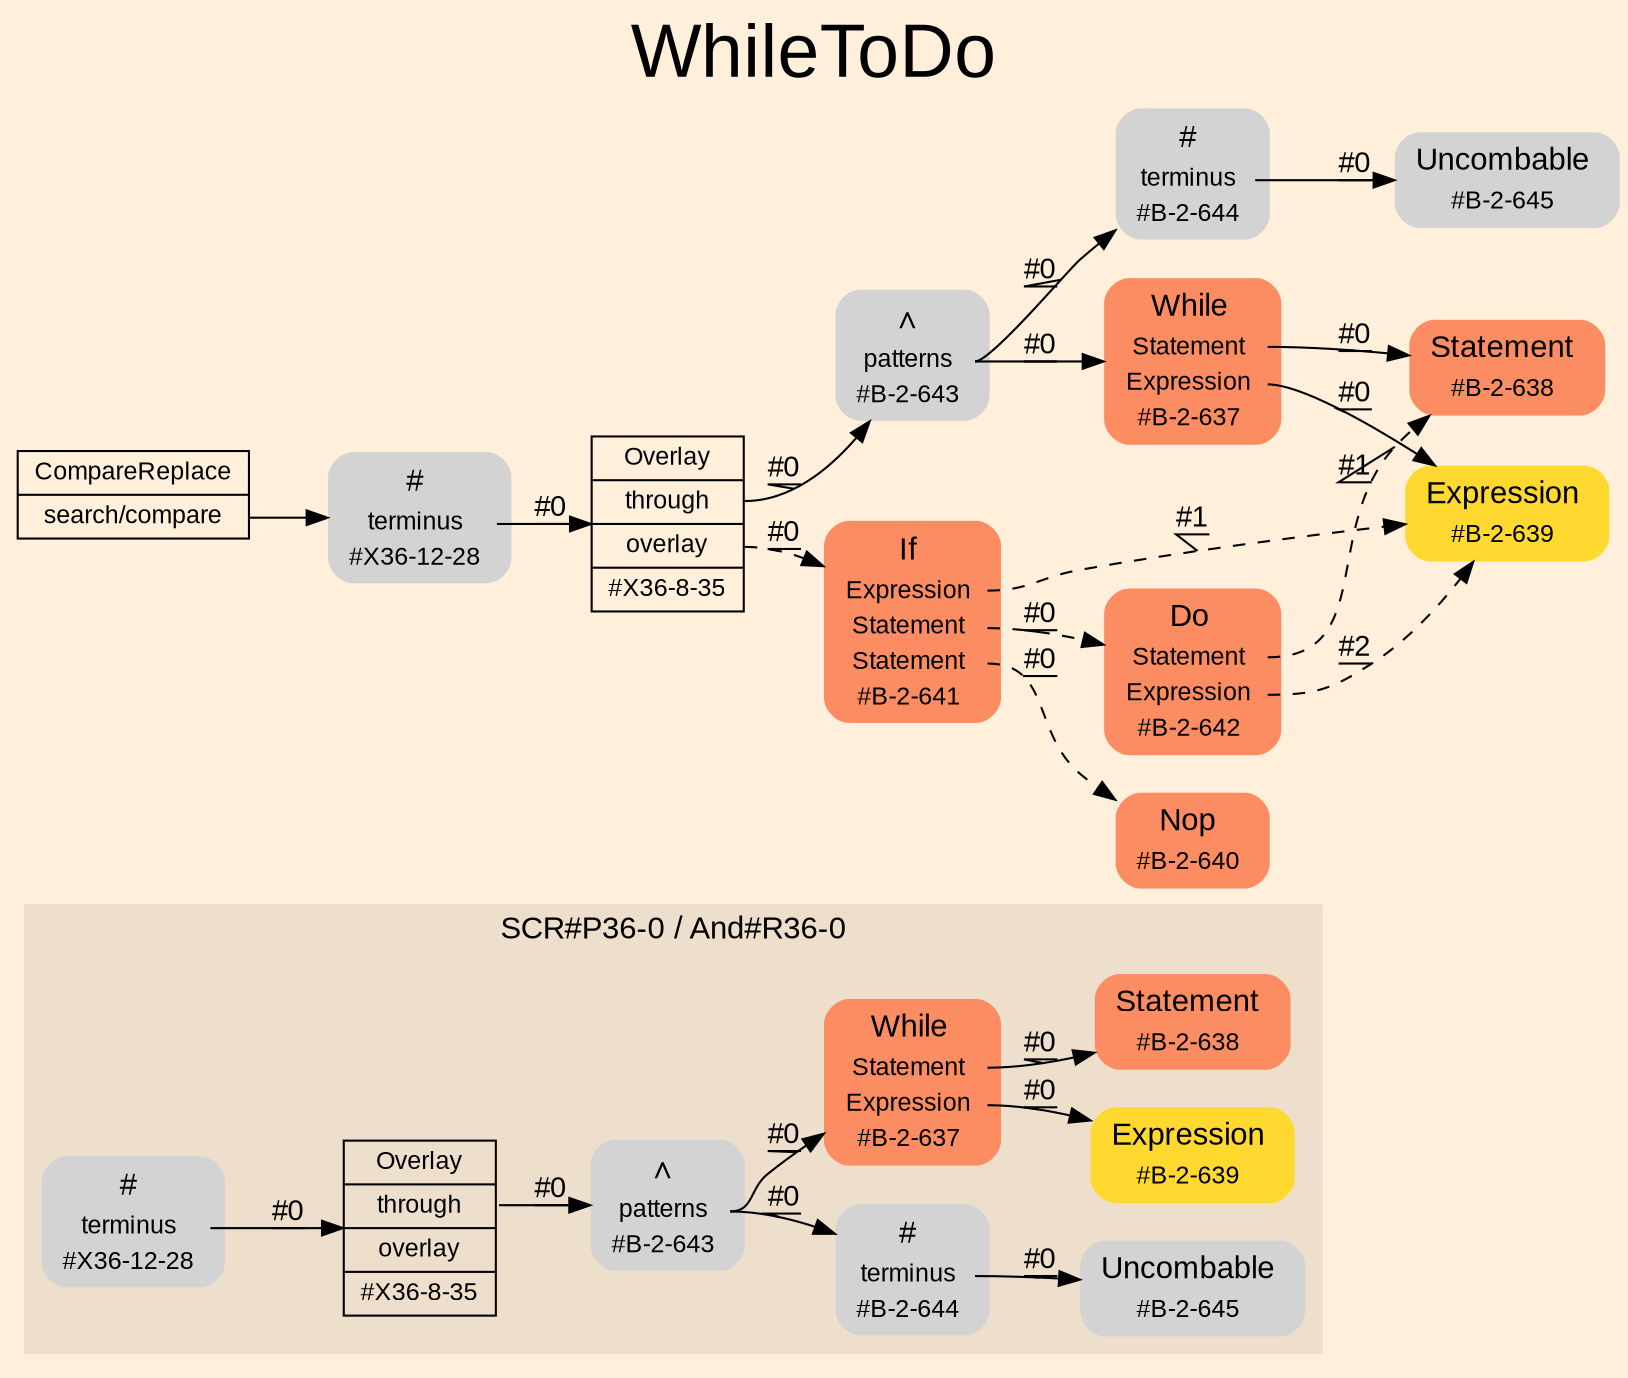 digraph "WhileToDo" {
label = "WhileToDo"
labelloc = t
fontsize = "36"
graph [
    rankdir = "LR"
    ranksep = 0.3
    bgcolor = antiquewhite1
    color = black
    fontcolor = black
    fontname = "Arial"
];
node [
    fontname = "Arial"
];
edge [
    fontname = "Arial"
];

// -------------------- figure And#R36-0 --------------------
// -------- region And#R36-0 ----------
subgraph "clusterAnd#R36-0" {
    label = "SCR#P36-0 / And#R36-0"
    style = "filled"
    color = antiquewhite2
    fontsize = "15"
    "And#R36-0/#B-2-643" [
        // -------- block And#R36-0/#B-2-643 ----------
        shape = "plaintext"
        label = <<TABLE BORDER="0" CELLBORDER="0" CELLSPACING="0">
         <TR><TD><FONT POINT-SIZE="15.0">∧</FONT></TD><TD></TD></TR>
         <TR><TD>patterns</TD><TD PORT="port0"></TD></TR>
         <TR><TD>#B-2-643</TD><TD PORT="port1"></TD></TR>
        </TABLE>>
        style = "rounded,filled"
        fontsize = "12"
    ];
    
    "And#R36-0/#X36-8-35" [
        // -------- block And#R36-0/#X36-8-35 ----------
        shape = "record"
        fillcolor = antiquewhite2
        label = "<fixed> Overlay | <port0> through | <port1> overlay | <port2> #X36-8-35"
        style = "filled"
        fontsize = "12"
        color = black
        fontcolor = black
    ];
    
    "And#R36-0/#B-2-639" [
        // -------- block And#R36-0/#B-2-639 ----------
        shape = "plaintext"
        fillcolor = "/set28/6"
        label = <<TABLE BORDER="0" CELLBORDER="0" CELLSPACING="0">
         <TR><TD><FONT POINT-SIZE="15.0">Expression</FONT></TD><TD></TD></TR>
         <TR><TD>#B-2-639</TD><TD PORT="port0"></TD></TR>
        </TABLE>>
        style = "rounded,filled"
        fontsize = "12"
    ];
    
    "And#R36-0/#B-2-638" [
        // -------- block And#R36-0/#B-2-638 ----------
        shape = "plaintext"
        fillcolor = "/set28/2"
        label = <<TABLE BORDER="0" CELLBORDER="0" CELLSPACING="0">
         <TR><TD><FONT POINT-SIZE="15.0">Statement</FONT></TD><TD></TD></TR>
         <TR><TD>#B-2-638</TD><TD PORT="port0"></TD></TR>
        </TABLE>>
        style = "rounded,filled"
        fontsize = "12"
    ];
    
    "And#R36-0/#B-2-644" [
        // -------- block And#R36-0/#B-2-644 ----------
        shape = "plaintext"
        label = <<TABLE BORDER="0" CELLBORDER="0" CELLSPACING="0">
         <TR><TD><FONT POINT-SIZE="15.0">#</FONT></TD><TD></TD></TR>
         <TR><TD>terminus</TD><TD PORT="port0"></TD></TR>
         <TR><TD>#B-2-644</TD><TD PORT="port1"></TD></TR>
        </TABLE>>
        style = "rounded,filled"
        fontsize = "12"
    ];
    
    "And#R36-0/#B-2-637" [
        // -------- block And#R36-0/#B-2-637 ----------
        shape = "plaintext"
        fillcolor = "/set28/2"
        label = <<TABLE BORDER="0" CELLBORDER="0" CELLSPACING="0">
         <TR><TD><FONT POINT-SIZE="15.0">While</FONT></TD><TD></TD></TR>
         <TR><TD>Statement</TD><TD PORT="port0"></TD></TR>
         <TR><TD>Expression</TD><TD PORT="port1"></TD></TR>
         <TR><TD>#B-2-637</TD><TD PORT="port2"></TD></TR>
        </TABLE>>
        style = "rounded,filled"
        fontsize = "12"
    ];
    
    "And#R36-0/#B-2-645" [
        // -------- block And#R36-0/#B-2-645 ----------
        shape = "plaintext"
        label = <<TABLE BORDER="0" CELLBORDER="0" CELLSPACING="0">
         <TR><TD><FONT POINT-SIZE="15.0">Uncombable</FONT></TD><TD></TD></TR>
         <TR><TD>#B-2-645</TD><TD PORT="port0"></TD></TR>
        </TABLE>>
        style = "rounded,filled"
        fontsize = "12"
    ];
    
    "And#R36-0/#X36-12-28" [
        // -------- block And#R36-0/#X36-12-28 ----------
        shape = "plaintext"
        label = <<TABLE BORDER="0" CELLBORDER="0" CELLSPACING="0">
         <TR><TD><FONT POINT-SIZE="15.0">#</FONT></TD><TD></TD></TR>
         <TR><TD>terminus</TD><TD PORT="port0"></TD></TR>
         <TR><TD>#X36-12-28</TD><TD PORT="port1"></TD></TR>
        </TABLE>>
        style = "rounded,filled"
        fontsize = "12"
    ];
    
}

"And#R36-0/#B-2-643":port0 -> "And#R36-0/#B-2-637" [
    label = "#0"
    decorate = true
    color = black
    fontcolor = black
];

"And#R36-0/#B-2-643":port0 -> "And#R36-0/#B-2-644" [
    label = "#0"
    decorate = true
    color = black
    fontcolor = black
];

"And#R36-0/#X36-8-35":port0 -> "And#R36-0/#B-2-643" [
    label = "#0"
    decorate = true
    color = black
    fontcolor = black
];

"And#R36-0/#B-2-644":port0 -> "And#R36-0/#B-2-645" [
    label = "#0"
    decorate = true
    color = black
    fontcolor = black
];

"And#R36-0/#B-2-637":port0 -> "And#R36-0/#B-2-638" [
    label = "#0"
    decorate = true
    color = black
    fontcolor = black
];

"And#R36-0/#B-2-637":port1 -> "And#R36-0/#B-2-639" [
    label = "#0"
    decorate = true
    color = black
    fontcolor = black
];

"And#R36-0/#X36-12-28":port0 -> "And#R36-0/#X36-8-35" [
    label = "#0"
    decorate = true
    color = black
    fontcolor = black
];


// -------------------- transformation figure --------------------
"CR#X36-10-36" [
    // -------- block CR#X36-10-36 ----------
    shape = "record"
    fillcolor = antiquewhite1
    label = "<fixed> CompareReplace | <port0> search/compare"
    style = "filled"
    fontsize = "12"
    color = black
    fontcolor = black
];

"#X36-12-28" [
    // -------- block #X36-12-28 ----------
    shape = "plaintext"
    label = <<TABLE BORDER="0" CELLBORDER="0" CELLSPACING="0">
     <TR><TD><FONT POINT-SIZE="15.0">#</FONT></TD><TD></TD></TR>
     <TR><TD>terminus</TD><TD PORT="port0"></TD></TR>
     <TR><TD>#X36-12-28</TD><TD PORT="port1"></TD></TR>
    </TABLE>>
    style = "rounded,filled"
    fontsize = "12"
];

"#X36-8-35" [
    // -------- block #X36-8-35 ----------
    shape = "record"
    fillcolor = antiquewhite1
    label = "<fixed> Overlay | <port0> through | <port1> overlay | <port2> #X36-8-35"
    style = "filled"
    fontsize = "12"
    color = black
    fontcolor = black
];

"#B-2-643" [
    // -------- block #B-2-643 ----------
    shape = "plaintext"
    label = <<TABLE BORDER="0" CELLBORDER="0" CELLSPACING="0">
     <TR><TD><FONT POINT-SIZE="15.0">∧</FONT></TD><TD></TD></TR>
     <TR><TD>patterns</TD><TD PORT="port0"></TD></TR>
     <TR><TD>#B-2-643</TD><TD PORT="port1"></TD></TR>
    </TABLE>>
    style = "rounded,filled"
    fontsize = "12"
];

"#B-2-637" [
    // -------- block #B-2-637 ----------
    shape = "plaintext"
    fillcolor = "/set28/2"
    label = <<TABLE BORDER="0" CELLBORDER="0" CELLSPACING="0">
     <TR><TD><FONT POINT-SIZE="15.0">While</FONT></TD><TD></TD></TR>
     <TR><TD>Statement</TD><TD PORT="port0"></TD></TR>
     <TR><TD>Expression</TD><TD PORT="port1"></TD></TR>
     <TR><TD>#B-2-637</TD><TD PORT="port2"></TD></TR>
    </TABLE>>
    style = "rounded,filled"
    fontsize = "12"
];

"#B-2-638" [
    // -------- block #B-2-638 ----------
    shape = "plaintext"
    fillcolor = "/set28/2"
    label = <<TABLE BORDER="0" CELLBORDER="0" CELLSPACING="0">
     <TR><TD><FONT POINT-SIZE="15.0">Statement</FONT></TD><TD></TD></TR>
     <TR><TD>#B-2-638</TD><TD PORT="port0"></TD></TR>
    </TABLE>>
    style = "rounded,filled"
    fontsize = "12"
];

"#B-2-639" [
    // -------- block #B-2-639 ----------
    shape = "plaintext"
    fillcolor = "/set28/6"
    label = <<TABLE BORDER="0" CELLBORDER="0" CELLSPACING="0">
     <TR><TD><FONT POINT-SIZE="15.0">Expression</FONT></TD><TD></TD></TR>
     <TR><TD>#B-2-639</TD><TD PORT="port0"></TD></TR>
    </TABLE>>
    style = "rounded,filled"
    fontsize = "12"
];

"#B-2-644" [
    // -------- block #B-2-644 ----------
    shape = "plaintext"
    label = <<TABLE BORDER="0" CELLBORDER="0" CELLSPACING="0">
     <TR><TD><FONT POINT-SIZE="15.0">#</FONT></TD><TD></TD></TR>
     <TR><TD>terminus</TD><TD PORT="port0"></TD></TR>
     <TR><TD>#B-2-644</TD><TD PORT="port1"></TD></TR>
    </TABLE>>
    style = "rounded,filled"
    fontsize = "12"
];

"#B-2-645" [
    // -------- block #B-2-645 ----------
    shape = "plaintext"
    label = <<TABLE BORDER="0" CELLBORDER="0" CELLSPACING="0">
     <TR><TD><FONT POINT-SIZE="15.0">Uncombable</FONT></TD><TD></TD></TR>
     <TR><TD>#B-2-645</TD><TD PORT="port0"></TD></TR>
    </TABLE>>
    style = "rounded,filled"
    fontsize = "12"
];

"#B-2-641" [
    // -------- block #B-2-641 ----------
    shape = "plaintext"
    fillcolor = "/set28/2"
    label = <<TABLE BORDER="0" CELLBORDER="0" CELLSPACING="0">
     <TR><TD><FONT POINT-SIZE="15.0">If</FONT></TD><TD></TD></TR>
     <TR><TD>Expression</TD><TD PORT="port0"></TD></TR>
     <TR><TD>Statement</TD><TD PORT="port1"></TD></TR>
     <TR><TD>Statement</TD><TD PORT="port2"></TD></TR>
     <TR><TD>#B-2-641</TD><TD PORT="port3"></TD></TR>
    </TABLE>>
    style = "rounded,filled"
    fontsize = "12"
];

"#B-2-642" [
    // -------- block #B-2-642 ----------
    shape = "plaintext"
    fillcolor = "/set28/2"
    label = <<TABLE BORDER="0" CELLBORDER="0" CELLSPACING="0">
     <TR><TD><FONT POINT-SIZE="15.0">Do</FONT></TD><TD></TD></TR>
     <TR><TD>Statement</TD><TD PORT="port0"></TD></TR>
     <TR><TD>Expression</TD><TD PORT="port1"></TD></TR>
     <TR><TD>#B-2-642</TD><TD PORT="port2"></TD></TR>
    </TABLE>>
    style = "rounded,filled"
    fontsize = "12"
];

"#B-2-640" [
    // -------- block #B-2-640 ----------
    shape = "plaintext"
    fillcolor = "/set28/2"
    label = <<TABLE BORDER="0" CELLBORDER="0" CELLSPACING="0">
     <TR><TD><FONT POINT-SIZE="15.0">Nop</FONT></TD><TD></TD></TR>
     <TR><TD>#B-2-640</TD><TD PORT="port0"></TD></TR>
    </TABLE>>
    style = "rounded,filled"
    fontsize = "12"
];

"CR#X36-10-36":port0 -> "#X36-12-28" [
    label = ""
    decorate = true
    color = black
    fontcolor = black
];

"#X36-12-28":port0 -> "#X36-8-35" [
    label = "#0"
    decorate = true
    color = black
    fontcolor = black
];

"#X36-8-35":port0 -> "#B-2-643" [
    label = "#0"
    decorate = true
    color = black
    fontcolor = black
];

"#X36-8-35":port1 -> "#B-2-641" [
    style="dashed"
    label = "#0"
    decorate = true
    color = black
    fontcolor = black
];

"#B-2-643":port0 -> "#B-2-637" [
    label = "#0"
    decorate = true
    color = black
    fontcolor = black
];

"#B-2-643":port0 -> "#B-2-644" [
    label = "#0"
    decorate = true
    color = black
    fontcolor = black
];

"#B-2-637":port0 -> "#B-2-638" [
    label = "#0"
    decorate = true
    color = black
    fontcolor = black
];

"#B-2-637":port1 -> "#B-2-639" [
    label = "#0"
    decorate = true
    color = black
    fontcolor = black
];

"#B-2-644":port0 -> "#B-2-645" [
    label = "#0"
    decorate = true
    color = black
    fontcolor = black
];

"#B-2-641":port0 -> "#B-2-639" [
    style="dashed"
    label = "#1"
    decorate = true
    color = black
    fontcolor = black
];

"#B-2-641":port1 -> "#B-2-642" [
    style="dashed"
    label = "#0"
    decorate = true
    color = black
    fontcolor = black
];

"#B-2-641":port2 -> "#B-2-640" [
    style="dashed"
    label = "#0"
    decorate = true
    color = black
    fontcolor = black
];

"#B-2-642":port0 -> "#B-2-638" [
    style="dashed"
    label = "#1"
    decorate = true
    color = black
    fontcolor = black
];

"#B-2-642":port1 -> "#B-2-639" [
    style="dashed"
    label = "#2"
    decorate = true
    color = black
    fontcolor = black
];


}
